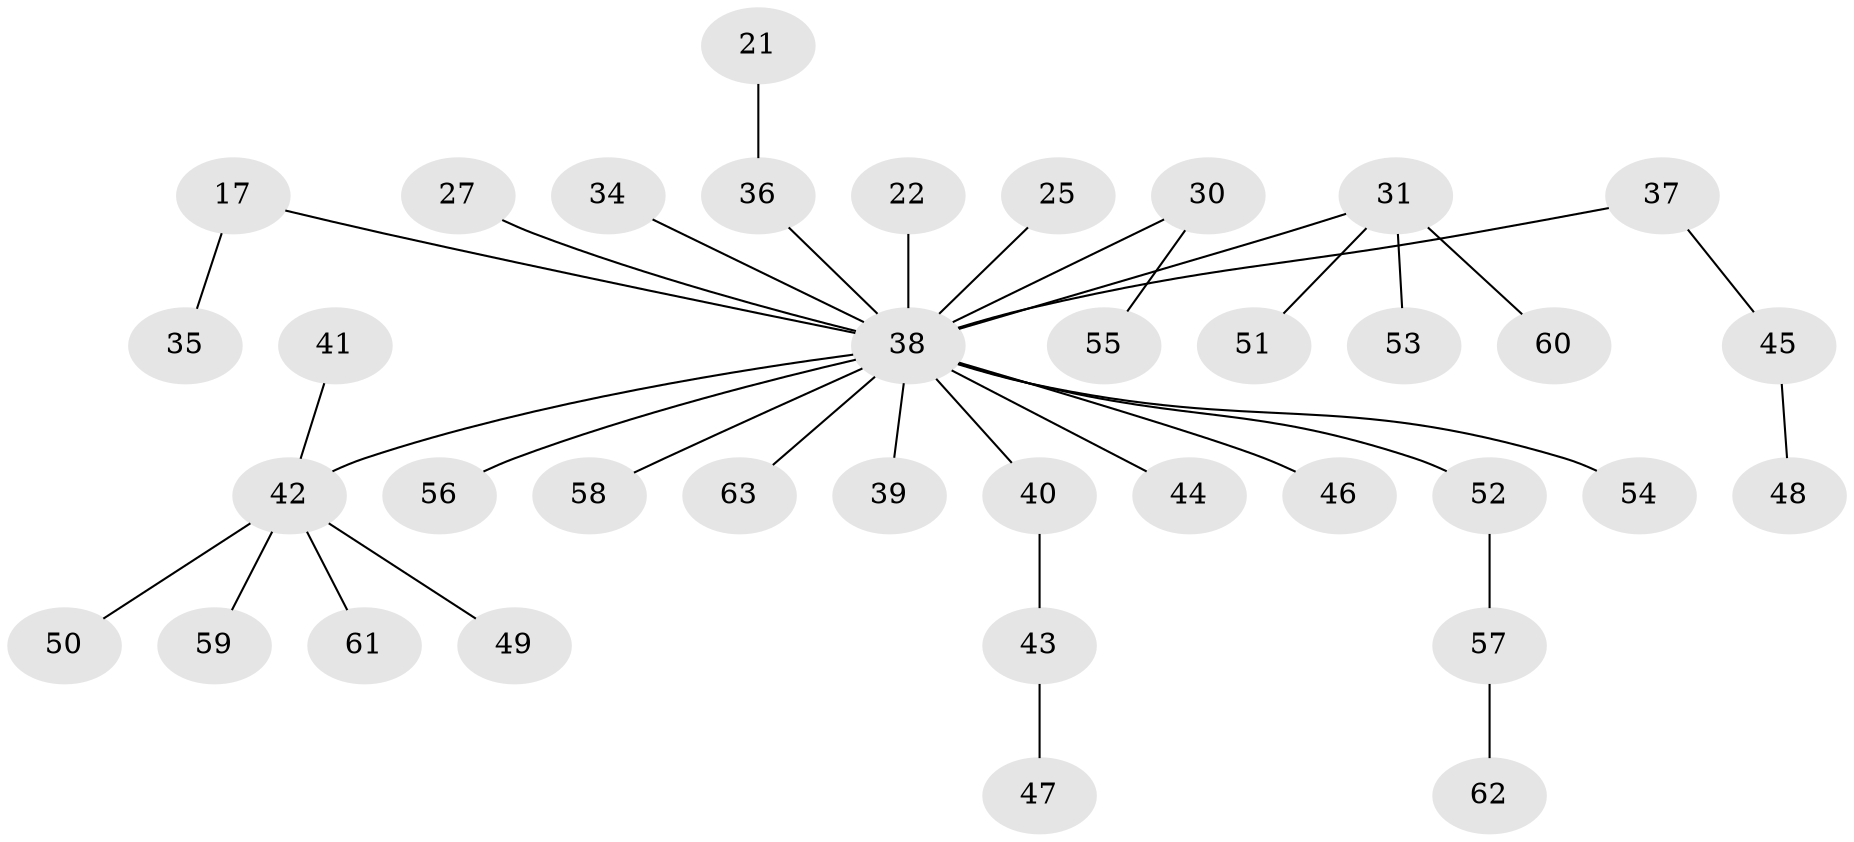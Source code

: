 // original degree distribution, {5: 0.031746031746031744, 8: 0.015873015873015872, 4: 0.07936507936507936, 3: 0.09523809523809523, 2: 0.2222222222222222, 1: 0.5396825396825397, 6: 0.015873015873015872}
// Generated by graph-tools (version 1.1) at 2025/56/03/04/25 21:56:01]
// undirected, 37 vertices, 36 edges
graph export_dot {
graph [start="1"]
  node [color=gray90,style=filled];
  17;
  21;
  22;
  25;
  27;
  30 [super="+29"];
  31;
  34;
  35;
  36 [super="+19"];
  37;
  38 [super="+11+4+6+7+14+33+15+24"];
  39;
  40;
  41;
  42 [super="+20+26+23+28+32"];
  43;
  44;
  45;
  46;
  47;
  48;
  49;
  50;
  51;
  52;
  53;
  54;
  55;
  56;
  57;
  58;
  59;
  60;
  61;
  62;
  63;
  17 -- 35;
  17 -- 38;
  21 -- 36;
  22 -- 38;
  25 -- 38;
  27 -- 38;
  30 -- 55;
  30 -- 38;
  31 -- 51;
  31 -- 53;
  31 -- 60;
  31 -- 38;
  34 -- 38;
  36 -- 38;
  37 -- 45;
  37 -- 38;
  38 -- 39;
  38 -- 56;
  38 -- 54;
  38 -- 42;
  38 -- 44;
  38 -- 46;
  38 -- 52;
  38 -- 58;
  38 -- 63;
  38 -- 40;
  40 -- 43;
  41 -- 42;
  42 -- 59;
  42 -- 61;
  42 -- 50;
  42 -- 49;
  43 -- 47;
  45 -- 48;
  52 -- 57;
  57 -- 62;
}

